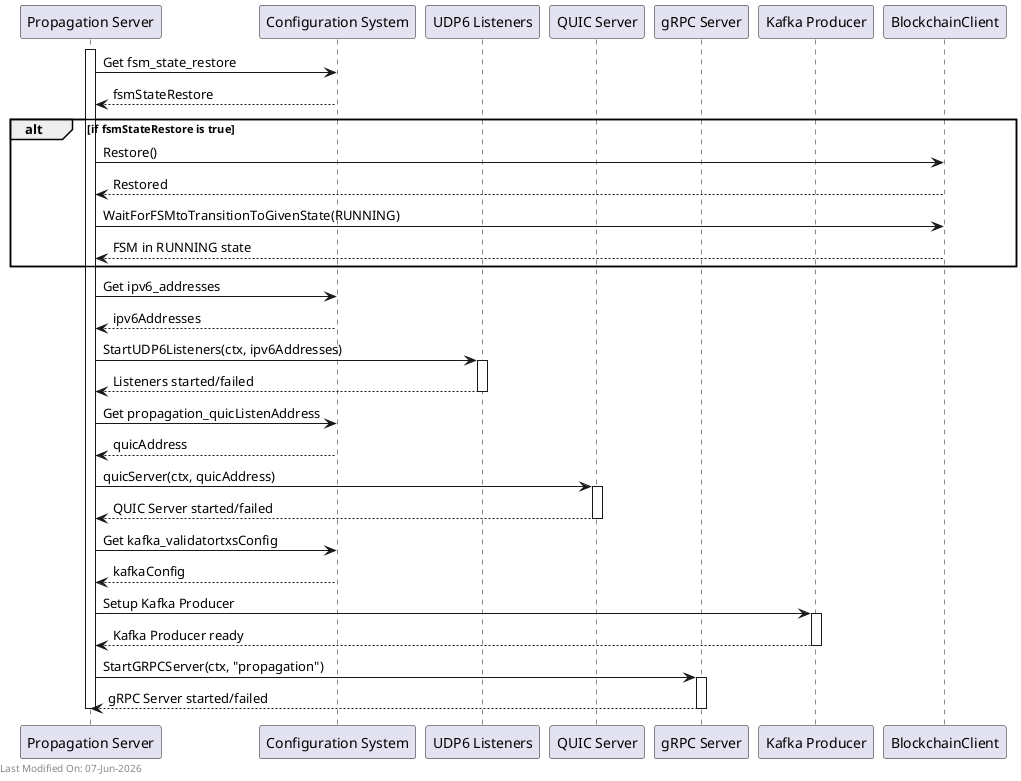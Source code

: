 @startuml

participant "Propagation Server" as Server
participant "Configuration System" as Config
participant "UDP6 Listeners" as UDP6
participant "QUIC Server" as QUIC
participant "gRPC Server" as gRPC
participant "Kafka Producer" as Kafka
participant "BlockchainClient" as BC

activate Server

Server -> Config: Get fsm_state_restore
Config --> Server: fsmStateRestore

alt if fsmStateRestore is true
    Server -> BC: Restore()
    BC --> Server: Restored
    Server -> BC: WaitForFSMtoTransitionToGivenState(RUNNING)
    BC --> Server: FSM in RUNNING state
end

Server -> Config: Get ipv6_addresses
Config --> Server: ipv6Addresses
Server -> UDP6: StartUDP6Listeners(ctx, ipv6Addresses)
activate UDP6
UDP6 --> Server: Listeners started/failed
deactivate UDP6

Server -> Config: Get propagation_quicListenAddress
Config --> Server: quicAddress
Server -> QUIC: quicServer(ctx, quicAddress)
activate QUIC
QUIC --> Server: QUIC Server started/failed
deactivate QUIC

Server -> Config: Get kafka_validatortxsConfig
Config --> Server: kafkaConfig
Server -> Kafka: Setup Kafka Producer
activate Kafka
Kafka --> Server: Kafka Producer ready
deactivate Kafka

Server -> gRPC: StartGRPCServer(ctx, "propagation")
activate gRPC
gRPC --> Server: gRPC Server started/failed
deactivate gRPC

deactivate Server

left footer Last Modified On: %date("dd-MMM-yyyy")

@enduml
